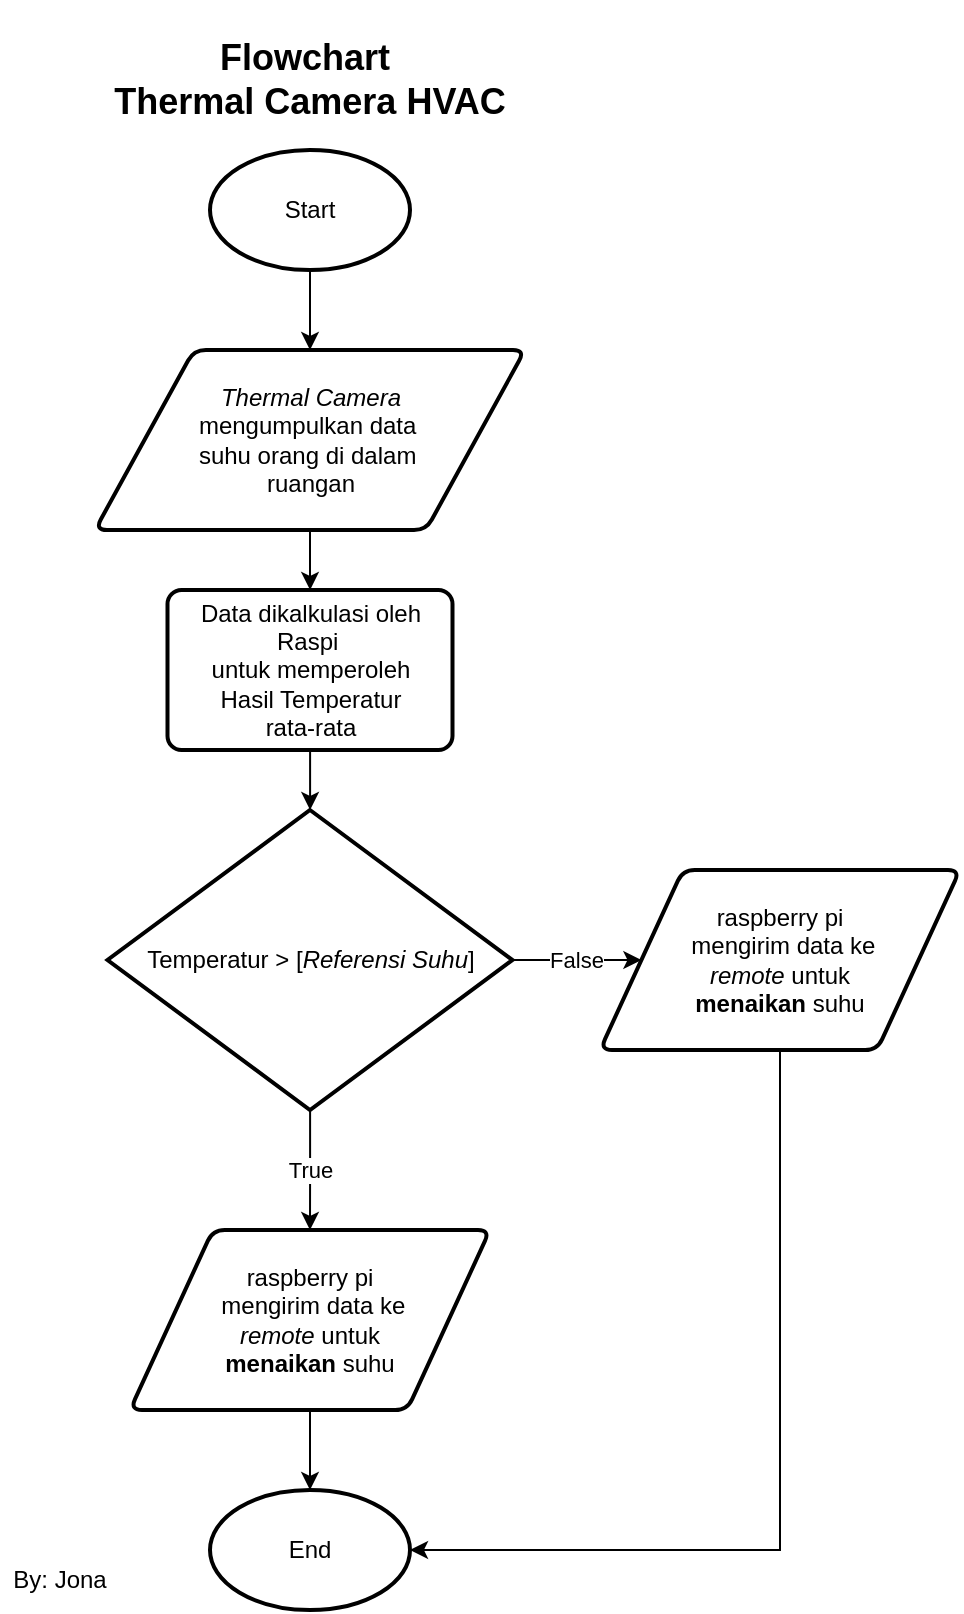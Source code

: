 <mxfile version="24.1.0" type="device">
  <diagram name="Page-1" id="YuvekOQx8xAtep3oEcWD">
    <mxGraphModel dx="3816" dy="2556" grid="1" gridSize="10" guides="1" tooltips="1" connect="1" arrows="1" fold="1" page="1" pageScale="1" pageWidth="850" pageHeight="1100" math="0" shadow="0">
      <root>
        <mxCell id="0" />
        <mxCell id="1" parent="0" />
        <mxCell id="qJgImqPm416msXqpPhX8-23" value="" style="edgeStyle=orthogonalEdgeStyle;rounded=0;orthogonalLoop=1;jettySize=auto;html=1;" parent="1" source="qJgImqPm416msXqpPhX8-20" target="qJgImqPm416msXqpPhX8-21" edge="1">
          <mxGeometry relative="1" as="geometry" />
        </mxCell>
        <mxCell id="qJgImqPm416msXqpPhX8-20" value="Start" style="strokeWidth=2;html=1;shape=mxgraph.flowchart.start_1;whiteSpace=wrap;" parent="1" vertex="1">
          <mxGeometry x="225" y="1085" width="100" height="60" as="geometry" />
        </mxCell>
        <mxCell id="qJgImqPm416msXqpPhX8-24" value="" style="edgeStyle=orthogonalEdgeStyle;rounded=0;orthogonalLoop=1;jettySize=auto;html=1;" parent="1" source="qJgImqPm416msXqpPhX8-21" target="qJgImqPm416msXqpPhX8-22" edge="1">
          <mxGeometry relative="1" as="geometry" />
        </mxCell>
        <mxCell id="qJgImqPm416msXqpPhX8-21" value="&lt;i&gt;Thermal Camera&lt;/i&gt;&lt;div&gt;mengumpulkan data&amp;nbsp;&lt;/div&gt;&lt;div&gt;suhu orang di dalam&amp;nbsp;&lt;/div&gt;&lt;div&gt;ruangan&lt;/div&gt;" style="shape=parallelogram;html=1;strokeWidth=2;perimeter=parallelogramPerimeter;whiteSpace=wrap;rounded=1;arcSize=12;size=0.23;" parent="1" vertex="1">
          <mxGeometry x="167.5" y="1185" width="215" height="90" as="geometry" />
        </mxCell>
        <mxCell id="qJgImqPm416msXqpPhX8-27" value="" style="edgeStyle=orthogonalEdgeStyle;rounded=0;orthogonalLoop=1;jettySize=auto;html=1;" parent="1" source="qJgImqPm416msXqpPhX8-22" target="qJgImqPm416msXqpPhX8-26" edge="1">
          <mxGeometry relative="1" as="geometry" />
        </mxCell>
        <mxCell id="qJgImqPm416msXqpPhX8-22" value="Data dikalkulasi oleh Raspi&amp;nbsp;&lt;div&gt;untuk memperoleh&lt;/div&gt;&lt;div&gt;Hasil Temperatur&lt;/div&gt;&lt;div&gt;rata-rata&lt;/div&gt;" style="rounded=1;whiteSpace=wrap;html=1;absoluteArcSize=1;arcSize=14;strokeWidth=2;" parent="1" vertex="1">
          <mxGeometry x="203.75" y="1305" width="142.5" height="80" as="geometry" />
        </mxCell>
        <mxCell id="qJgImqPm416msXqpPhX8-29" value="True" style="edgeStyle=orthogonalEdgeStyle;rounded=0;orthogonalLoop=1;jettySize=auto;html=1;" parent="1" source="qJgImqPm416msXqpPhX8-26" target="qJgImqPm416msXqpPhX8-28" edge="1">
          <mxGeometry relative="1" as="geometry" />
        </mxCell>
        <mxCell id="qJgImqPm416msXqpPhX8-31" value="False" style="edgeStyle=orthogonalEdgeStyle;rounded=0;orthogonalLoop=1;jettySize=auto;html=1;" parent="1" source="qJgImqPm416msXqpPhX8-26" target="qJgImqPm416msXqpPhX8-30" edge="1">
          <mxGeometry relative="1" as="geometry" />
        </mxCell>
        <mxCell id="qJgImqPm416msXqpPhX8-26" value="Temperatur &amp;gt; [&lt;i&gt;Referensi Suhu&lt;/i&gt;]" style="strokeWidth=2;html=1;shape=mxgraph.flowchart.decision;whiteSpace=wrap;" parent="1" vertex="1">
          <mxGeometry x="173.75" y="1415" width="202.5" height="150" as="geometry" />
        </mxCell>
        <mxCell id="qJgImqPm416msXqpPhX8-33" value="" style="edgeStyle=orthogonalEdgeStyle;rounded=0;orthogonalLoop=1;jettySize=auto;html=1;" parent="1" source="qJgImqPm416msXqpPhX8-28" target="qJgImqPm416msXqpPhX8-32" edge="1">
          <mxGeometry relative="1" as="geometry" />
        </mxCell>
        <mxCell id="qJgImqPm416msXqpPhX8-28" value="&lt;div&gt;raspberry pi&lt;/div&gt;&amp;nbsp;mengirim data ke&lt;div&gt;&lt;i&gt;remote &lt;/i&gt;untuk&lt;/div&gt;&lt;div&gt;&lt;b&gt;menaikan&lt;/b&gt; suhu&lt;/div&gt;" style="shape=parallelogram;html=1;strokeWidth=2;perimeter=parallelogramPerimeter;whiteSpace=wrap;rounded=1;arcSize=12;size=0.23;" parent="1" vertex="1">
          <mxGeometry x="185" y="1625" width="180" height="90" as="geometry" />
        </mxCell>
        <mxCell id="qJgImqPm416msXqpPhX8-30" value="&lt;div&gt;raspberry pi&lt;/div&gt;&amp;nbsp;mengirim data ke&lt;div&gt;&lt;i&gt;remote &lt;/i&gt;untuk&lt;/div&gt;&lt;div&gt;&lt;b&gt;menaikan&lt;/b&gt; suhu&lt;/div&gt;" style="shape=parallelogram;html=1;strokeWidth=2;perimeter=parallelogramPerimeter;whiteSpace=wrap;rounded=1;arcSize=12;size=0.23;" parent="1" vertex="1">
          <mxGeometry x="420" y="1445" width="180" height="90" as="geometry" />
        </mxCell>
        <mxCell id="qJgImqPm416msXqpPhX8-32" value="End" style="strokeWidth=2;html=1;shape=mxgraph.flowchart.start_1;whiteSpace=wrap;" parent="1" vertex="1">
          <mxGeometry x="225" y="1755" width="100" height="60" as="geometry" />
        </mxCell>
        <mxCell id="qJgImqPm416msXqpPhX8-34" style="edgeStyle=orthogonalEdgeStyle;rounded=0;orthogonalLoop=1;jettySize=auto;html=1;exitX=0.5;exitY=1;exitDx=0;exitDy=0;entryX=1;entryY=0.5;entryDx=0;entryDy=0;entryPerimeter=0;" parent="1" source="qJgImqPm416msXqpPhX8-30" target="qJgImqPm416msXqpPhX8-32" edge="1">
          <mxGeometry relative="1" as="geometry" />
        </mxCell>
        <mxCell id="qJgImqPm416msXqpPhX8-35" value="&lt;span style=&quot;font-size: 18px;&quot;&gt;&lt;b&gt;Flowchart&amp;nbsp;&lt;/b&gt;&lt;/span&gt;&lt;div&gt;&lt;span style=&quot;font-size: 18px;&quot;&gt;&lt;b&gt;Thermal Camera HVAC&lt;/b&gt;&lt;/span&gt;&lt;/div&gt;" style="text;html=1;align=center;verticalAlign=middle;whiteSpace=wrap;rounded=0;" parent="1" vertex="1">
          <mxGeometry x="150" y="1010" width="250" height="80" as="geometry" />
        </mxCell>
        <mxCell id="qJgImqPm416msXqpPhX8-36" value="By: Jona" style="text;html=1;align=center;verticalAlign=middle;whiteSpace=wrap;rounded=0;" parent="1" vertex="1">
          <mxGeometry x="120" y="1785" width="60" height="30" as="geometry" />
        </mxCell>
      </root>
    </mxGraphModel>
  </diagram>
</mxfile>
